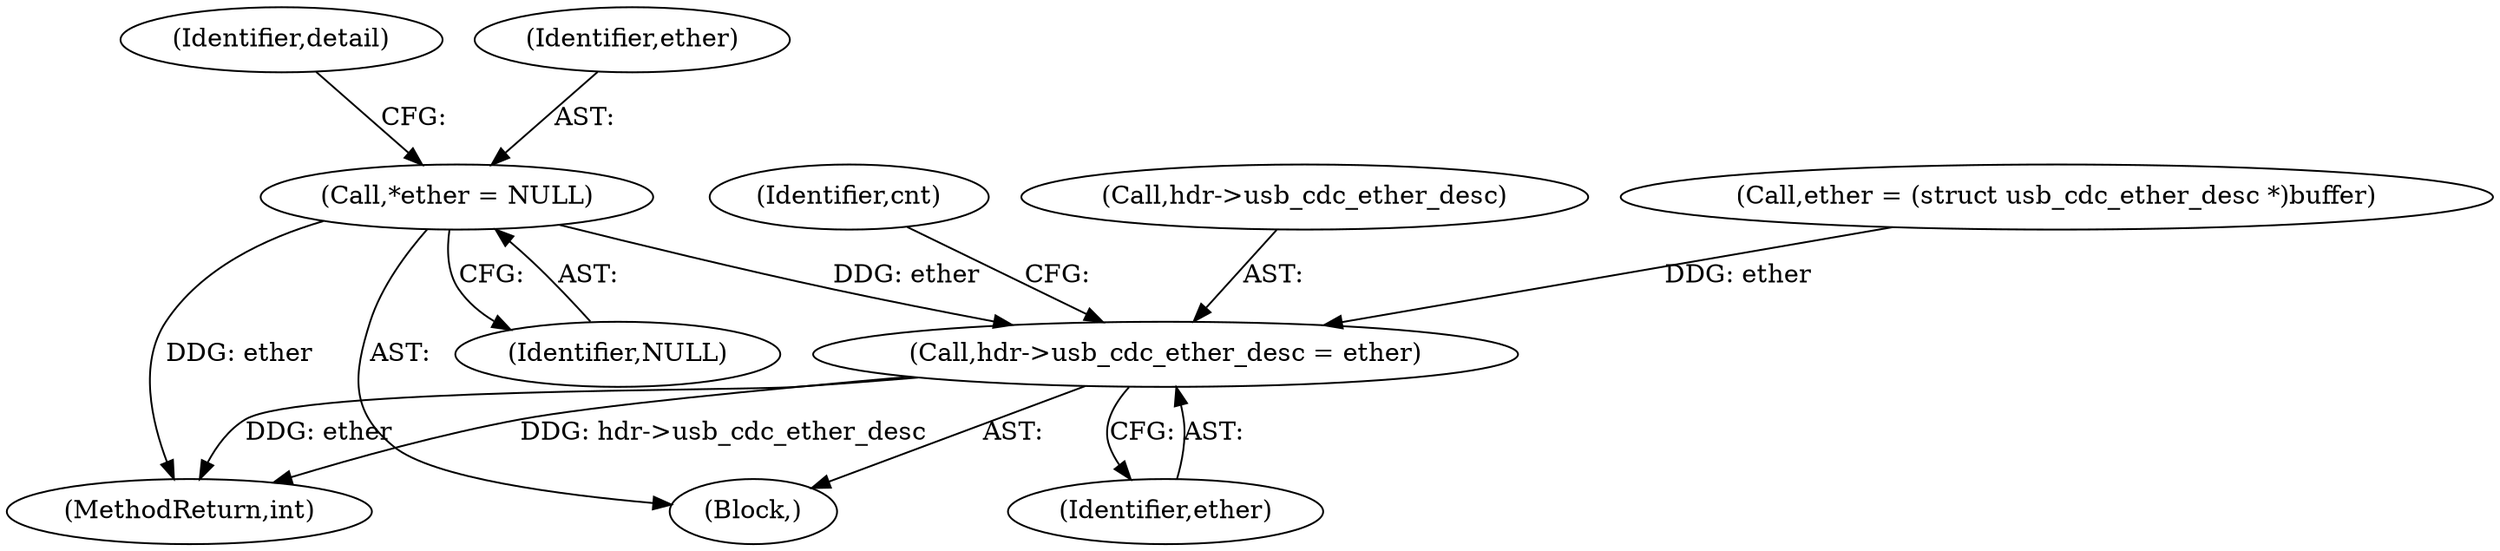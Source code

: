 digraph "0_linux_2e1c42391ff2556387b3cb6308b24f6f65619feb@pointer" {
"1000119" [label="(Call,*ether = NULL)"];
"1000452" [label="(Call,hdr->usb_cdc_ether_desc = ether)"];
"1000452" [label="(Call,hdr->usb_cdc_ether_desc = ether)"];
"1000119" [label="(Call,*ether = NULL)"];
"1000459" [label="(MethodReturn,int)"];
"1000458" [label="(Identifier,cnt)"];
"1000453" [label="(Call,hdr->usb_cdc_ether_desc)"];
"1000124" [label="(Identifier,detail)"];
"1000109" [label="(Block,)"];
"1000287" [label="(Call,ether = (struct usb_cdc_ether_desc *)buffer)"];
"1000121" [label="(Identifier,NULL)"];
"1000120" [label="(Identifier,ether)"];
"1000456" [label="(Identifier,ether)"];
"1000119" -> "1000109"  [label="AST: "];
"1000119" -> "1000121"  [label="CFG: "];
"1000120" -> "1000119"  [label="AST: "];
"1000121" -> "1000119"  [label="AST: "];
"1000124" -> "1000119"  [label="CFG: "];
"1000119" -> "1000459"  [label="DDG: ether"];
"1000119" -> "1000452"  [label="DDG: ether"];
"1000452" -> "1000109"  [label="AST: "];
"1000452" -> "1000456"  [label="CFG: "];
"1000453" -> "1000452"  [label="AST: "];
"1000456" -> "1000452"  [label="AST: "];
"1000458" -> "1000452"  [label="CFG: "];
"1000452" -> "1000459"  [label="DDG: hdr->usb_cdc_ether_desc"];
"1000452" -> "1000459"  [label="DDG: ether"];
"1000287" -> "1000452"  [label="DDG: ether"];
}
